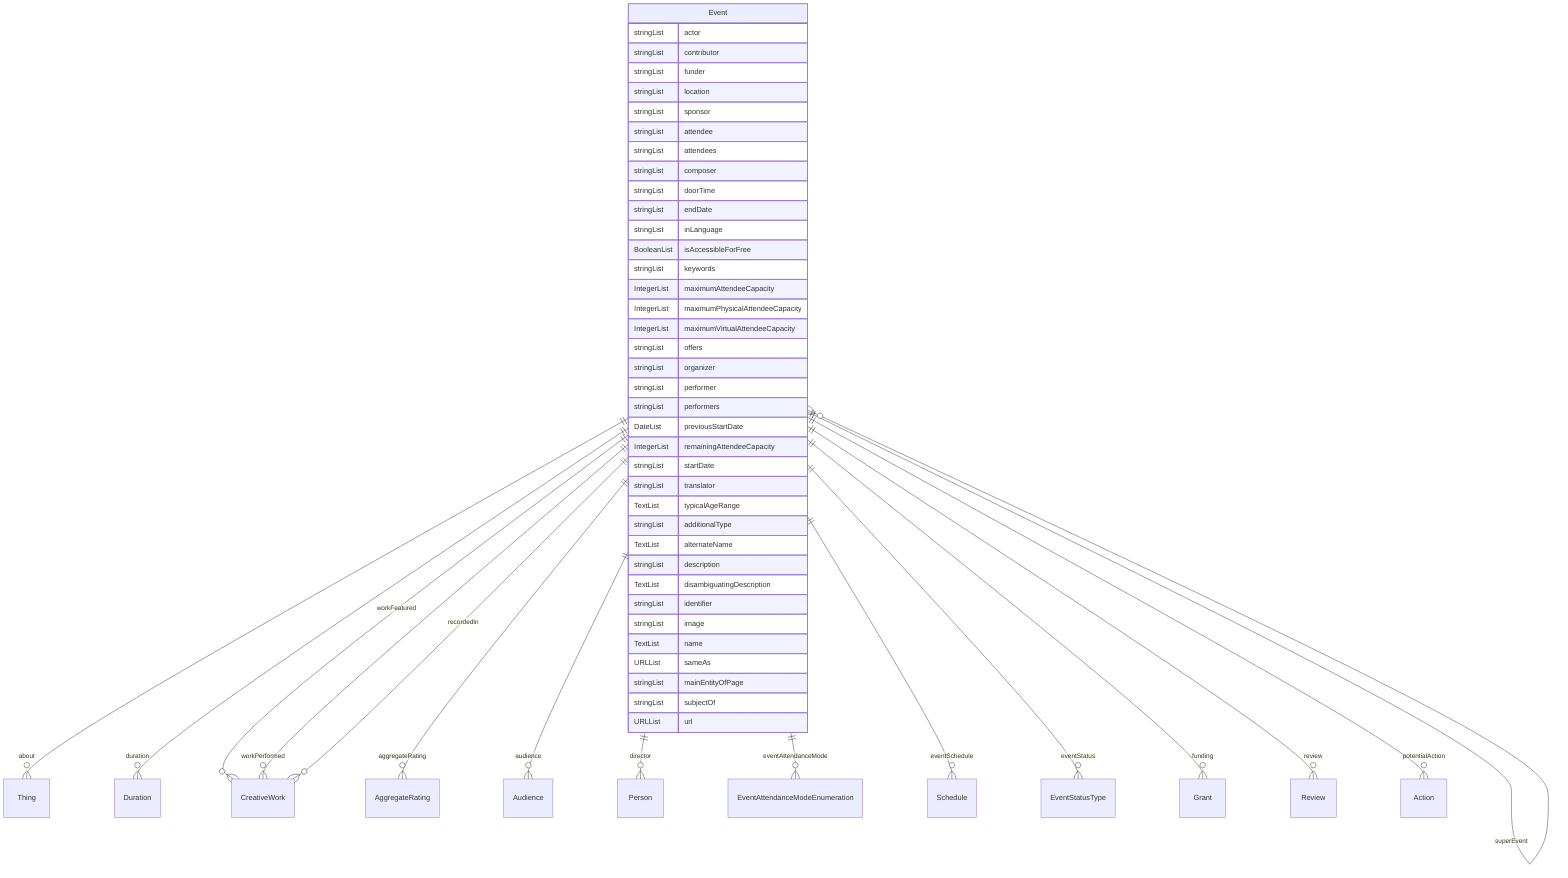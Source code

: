 erDiagram
Event {
    stringList actor  
    stringList contributor  
    stringList funder  
    stringList location  
    stringList sponsor  
    stringList attendee  
    stringList attendees  
    stringList composer  
    stringList doorTime  
    stringList endDate  
    stringList inLanguage  
    BooleanList isAccessibleForFree  
    stringList keywords  
    IntegerList maximumAttendeeCapacity  
    IntegerList maximumPhysicalAttendeeCapacity  
    IntegerList maximumVirtualAttendeeCapacity  
    stringList offers  
    stringList organizer  
    stringList performer  
    stringList performers  
    DateList previousStartDate  
    IntegerList remainingAttendeeCapacity  
    stringList startDate  
    stringList translator  
    TextList typicalAgeRange  
    stringList additionalType  
    TextList alternateName  
    stringList description  
    TextList disambiguatingDescription  
    stringList identifier  
    stringList image  
    TextList name  
    URLList sameAs  
    stringList mainEntityOfPage  
    stringList subjectOf  
    URLList url  
}

Event ||--}o Thing : "about"
Event ||--}o Duration : "duration"
Event ||--}o CreativeWork : "workFeatured"
Event ||--}o CreativeWork : "workPerformed"
Event ||--}o AggregateRating : "aggregateRating"
Event ||--}o Audience : "audience"
Event ||--}o Person : "director"
Event ||--}o EventAttendanceModeEnumeration : "eventAttendanceMode"
Event ||--}o Schedule : "eventSchedule"
Event ||--}o EventStatusType : "eventStatus"
Event ||--}o Grant : "funding"
Event ||--}o CreativeWork : "recordedIn"
Event ||--}o Review : "review"
Event ||--}o Event : "subEvent"
Event ||--}o Event : "subEvents"
Event ||--}o Event : "superEvent"
Event ||--}o Action : "potentialAction"